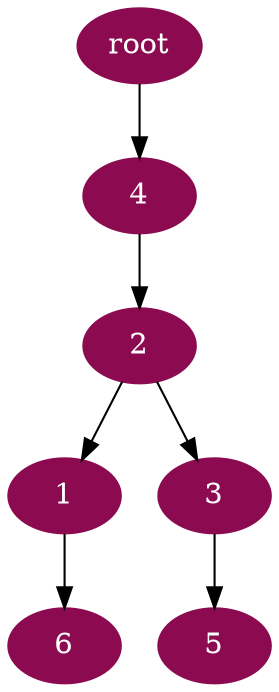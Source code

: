digraph G {
node [color=deeppink4, style=filled, fontcolor=white];
2 -> 1;
4 -> 2;
2 -> 3;
"root" -> 4;
3 -> 5;
1 -> 6;
}
